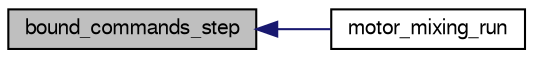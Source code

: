 digraph "bound_commands_step"
{
  edge [fontname="FreeSans",fontsize="10",labelfontname="FreeSans",labelfontsize="10"];
  node [fontname="FreeSans",fontsize="10",shape=record];
  rankdir="LR";
  Node1 [label="bound_commands_step",height=0.2,width=0.4,color="black", fillcolor="grey75", style="filled", fontcolor="black"];
  Node1 -> Node2 [dir="back",color="midnightblue",fontsize="10",style="solid",fontname="FreeSans"];
  Node2 [label="motor_mixing_run",height=0.2,width=0.4,color="black", fillcolor="white", style="filled",URL="$motor__mixing_8h.html#aa11440fe0ddbae893cd3789bb407e943"];
}

